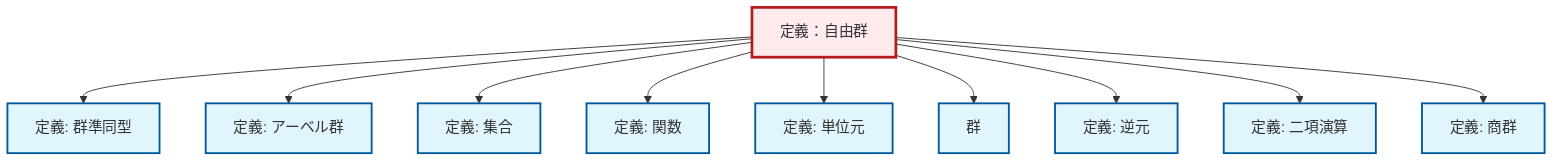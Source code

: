 graph TD
    classDef definition fill:#e1f5fe,stroke:#01579b,stroke-width:2px
    classDef theorem fill:#f3e5f5,stroke:#4a148c,stroke-width:2px
    classDef axiom fill:#fff3e0,stroke:#e65100,stroke-width:2px
    classDef example fill:#e8f5e9,stroke:#1b5e20,stroke-width:2px
    classDef current fill:#ffebee,stroke:#b71c1c,stroke-width:3px
    def-free-group["定義：自由群"]:::definition
    def-binary-operation["定義: 二項演算"]:::definition
    def-homomorphism["定義: 群準同型"]:::definition
    def-inverse-element["定義: 逆元"]:::definition
    def-abelian-group["定義: アーベル群"]:::definition
    def-group["群"]:::definition
    def-quotient-group["定義: 商群"]:::definition
    def-set["定義: 集合"]:::definition
    def-function["定義: 関数"]:::definition
    def-identity-element["定義: 単位元"]:::definition
    def-free-group --> def-homomorphism
    def-free-group --> def-abelian-group
    def-free-group --> def-set
    def-free-group --> def-function
    def-free-group --> def-identity-element
    def-free-group --> def-group
    def-free-group --> def-inverse-element
    def-free-group --> def-binary-operation
    def-free-group --> def-quotient-group
    class def-free-group current